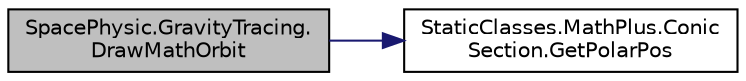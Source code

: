 digraph "SpacePhysic.GravityTracing.DrawMathOrbit"
{
 // INTERACTIVE_SVG=YES
 // LATEX_PDF_SIZE
  edge [fontname="Helvetica",fontsize="10",labelfontname="Helvetica",labelfontsize="10"];
  node [fontname="Helvetica",fontsize="10",shape=record];
  rankdir="LR";
  Node1 [label="SpacePhysic.GravityTracing.\lDrawMathOrbit",height=0.2,width=0.4,color="black", fillcolor="grey75", style="filled", fontcolor="black",tooltip="绘制轨道"];
  Node1 -> Node2 [color="midnightblue",fontsize="10",style="solid",fontname="Helvetica"];
  Node2 [label="StaticClasses.MathPlus.Conic\lSection.GetPolarPos",height=0.2,width=0.4,color="black", fillcolor="white", style="filled",URL="$class_static_classes_1_1_math_plus_1_1_conic_section.html#a1d1329131823719eec682d39c134e4c8",tooltip="求椭圆在极坐标下角度对应的位置"];
}
